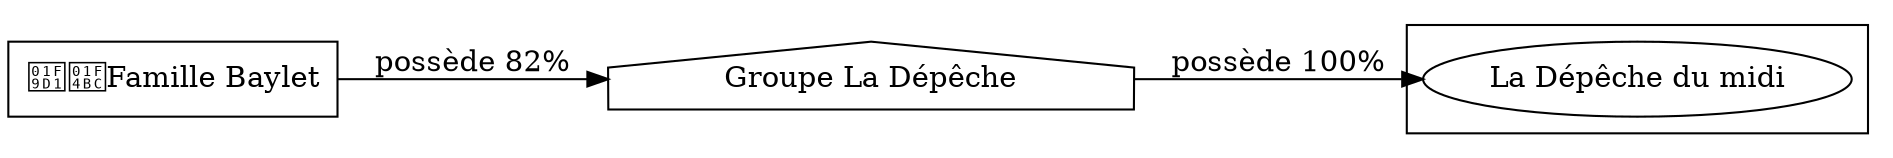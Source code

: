 digraph {
  rankdir=LR;
  subgraph roots {
    
      "famille-baylet-241"[label="🧑‍💼Famille Baylet" shape=box]
    
  }

  
    "groupe-la-depeche-242"[label="Groupe La Dépêche" shape=house]
  

  subgraph clusterLeaves {
    
      "la-depeche-du-midi-243"[label="La Dépêche du midi"]
    
  }

  
    "groupe-la-depeche-242" -> "la-depeche-du-midi-243" [
      label="possède 100%"
    ]
  
    "famille-baylet-241" -> "groupe-la-depeche-242" [
      label="possède 82%"
    ]
  
}
